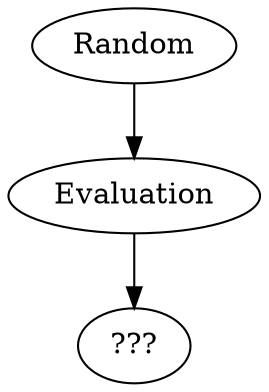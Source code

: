 digraph {
    Input[label="Random" class="disabled"]
    Evaluation[class="disabled"]
    Analysis[label="???"]

    Input -> Evaluation[class="disabled"]
    Evaluation -> Analysis[class="disabled"]
}
